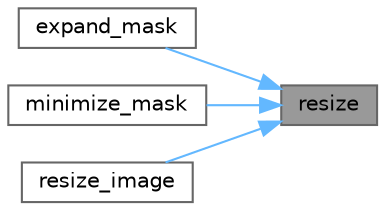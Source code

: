 digraph "resize"
{
 // LATEX_PDF_SIZE
  bgcolor="transparent";
  edge [fontname=Helvetica,fontsize=10,labelfontname=Helvetica,labelfontsize=10];
  node [fontname=Helvetica,fontsize=10,shape=box,height=0.2,width=0.4];
  rankdir="RL";
  Node1 [id="Node000001",label="resize",height=0.2,width=0.4,color="gray40", fillcolor="grey60", style="filled", fontcolor="black",tooltip=" "];
  Node1 -> Node2 [id="edge1_Node000001_Node000002",dir="back",color="steelblue1",style="solid",tooltip=" "];
  Node2 [id="Node000002",label="expand_mask",height=0.2,width=0.4,color="grey40", fillcolor="white", style="filled",URL="$a00136.html#a22aaf6d13a2e17305eb6ee8265c9cf78",tooltip=" "];
  Node1 -> Node3 [id="edge2_Node000001_Node000003",dir="back",color="steelblue1",style="solid",tooltip=" "];
  Node3 [id="Node000003",label="minimize_mask",height=0.2,width=0.4,color="grey40", fillcolor="white", style="filled",URL="$a00136.html#aa4f6abff284ec7b73a0ff0aa8b7d34b3",tooltip=" "];
  Node1 -> Node4 [id="edge3_Node000001_Node000004",dir="back",color="steelblue1",style="solid",tooltip=" "];
  Node4 [id="Node000004",label="resize_image",height=0.2,width=0.4,color="grey40", fillcolor="white", style="filled",URL="$a00136.html#a22a2b3a4d83a5030b8b521c5624e6df1",tooltip=" "];
}
